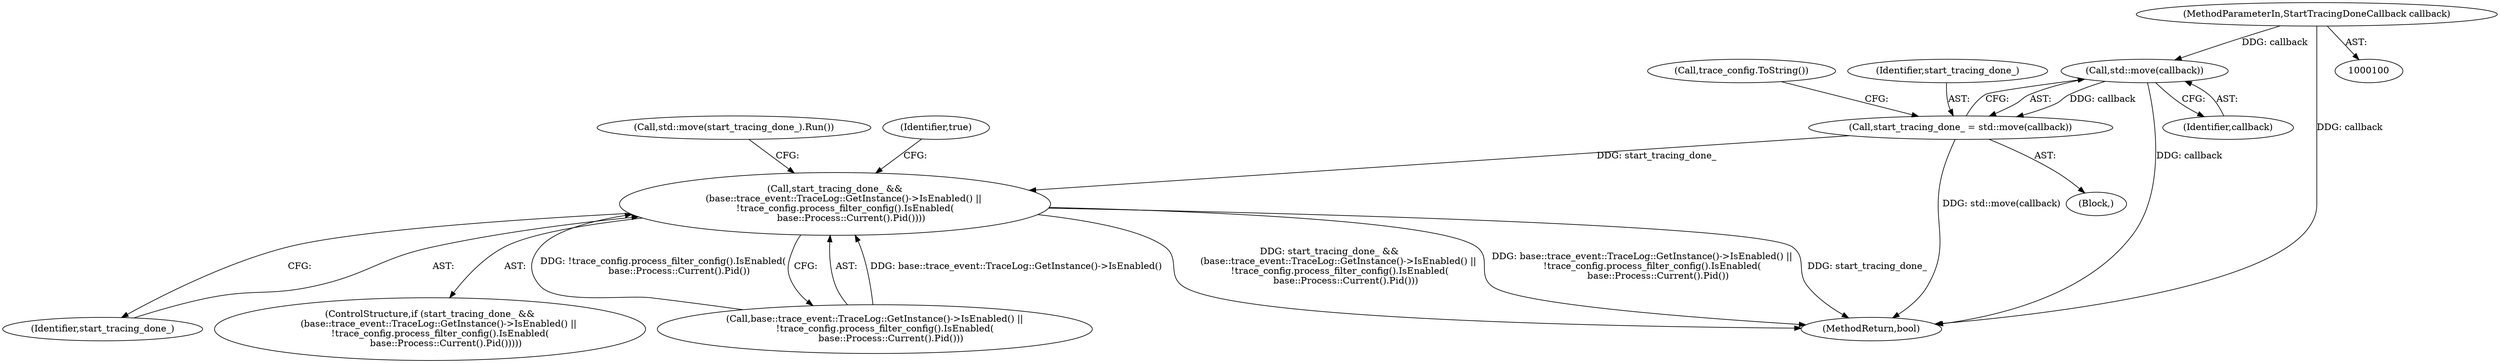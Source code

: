 digraph "0_Chrome_20a9e39a925dd0fb183acb61bb7b87f29abea83f@API" {
"1000137" [label="(Call,std::move(callback))"];
"1000102" [label="(MethodParameterIn,StartTracingDoneCallback callback)"];
"1000135" [label="(Call,start_tracing_done_ = std::move(callback))"];
"1000142" [label="(Call,start_tracing_done_ &&\n      (base::trace_event::TraceLog::GetInstance()->IsEnabled() ||\n       !trace_config.process_filter_config().IsEnabled(\n           base::Process::Current().Pid())))"];
"1000102" [label="(MethodParameterIn,StartTracingDoneCallback callback)"];
"1000153" [label="(MethodReturn,bool)"];
"1000144" [label="(Call,base::trace_event::TraceLog::GetInstance()->IsEnabled() ||\n       !trace_config.process_filter_config().IsEnabled(\n           base::Process::Current().Pid()))"];
"1000143" [label="(Identifier,start_tracing_done_)"];
"1000152" [label="(Identifier,true)"];
"1000135" [label="(Call,start_tracing_done_ = std::move(callback))"];
"1000103" [label="(Block,)"];
"1000137" [label="(Call,std::move(callback))"];
"1000140" [label="(Call,trace_config.ToString())"];
"1000142" [label="(Call,start_tracing_done_ &&\n      (base::trace_event::TraceLog::GetInstance()->IsEnabled() ||\n       !trace_config.process_filter_config().IsEnabled(\n           base::Process::Current().Pid())))"];
"1000150" [label="(Call,std::move(start_tracing_done_).Run())"];
"1000141" [label="(ControlStructure,if (start_tracing_done_ &&\n      (base::trace_event::TraceLog::GetInstance()->IsEnabled() ||\n       !trace_config.process_filter_config().IsEnabled(\n           base::Process::Current().Pid()))))"];
"1000138" [label="(Identifier,callback)"];
"1000136" [label="(Identifier,start_tracing_done_)"];
"1000137" -> "1000135"  [label="AST: "];
"1000137" -> "1000138"  [label="CFG: "];
"1000138" -> "1000137"  [label="AST: "];
"1000135" -> "1000137"  [label="CFG: "];
"1000137" -> "1000153"  [label="DDG: callback"];
"1000137" -> "1000135"  [label="DDG: callback"];
"1000102" -> "1000137"  [label="DDG: callback"];
"1000102" -> "1000100"  [label="AST: "];
"1000102" -> "1000153"  [label="DDG: callback"];
"1000135" -> "1000103"  [label="AST: "];
"1000136" -> "1000135"  [label="AST: "];
"1000140" -> "1000135"  [label="CFG: "];
"1000135" -> "1000153"  [label="DDG: std::move(callback)"];
"1000135" -> "1000142"  [label="DDG: start_tracing_done_"];
"1000142" -> "1000141"  [label="AST: "];
"1000142" -> "1000143"  [label="CFG: "];
"1000142" -> "1000144"  [label="CFG: "];
"1000143" -> "1000142"  [label="AST: "];
"1000144" -> "1000142"  [label="AST: "];
"1000150" -> "1000142"  [label="CFG: "];
"1000152" -> "1000142"  [label="CFG: "];
"1000142" -> "1000153"  [label="DDG: start_tracing_done_ &&\n      (base::trace_event::TraceLog::GetInstance()->IsEnabled() ||\n       !trace_config.process_filter_config().IsEnabled(\n           base::Process::Current().Pid()))"];
"1000142" -> "1000153"  [label="DDG: base::trace_event::TraceLog::GetInstance()->IsEnabled() ||\n       !trace_config.process_filter_config().IsEnabled(\n           base::Process::Current().Pid())"];
"1000142" -> "1000153"  [label="DDG: start_tracing_done_"];
"1000144" -> "1000142"  [label="DDG: base::trace_event::TraceLog::GetInstance()->IsEnabled()"];
"1000144" -> "1000142"  [label="DDG: !trace_config.process_filter_config().IsEnabled(\n           base::Process::Current().Pid())"];
}
